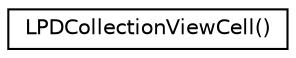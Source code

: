 digraph "Graphical Class Hierarchy"
{
  edge [fontname="Helvetica",fontsize="10",labelfontname="Helvetica",labelfontsize="10"];
  node [fontname="Helvetica",fontsize="10",shape=record];
  rankdir="LR";
  Node0 [label="LPDCollectionViewCell()",height=0.2,width=0.4,color="black", fillcolor="white", style="filled",URL="$category_l_p_d_collection_view_cell_07_08.html"];
}
